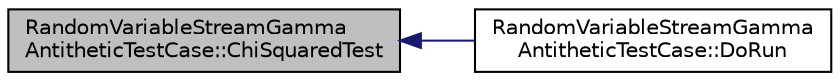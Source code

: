 digraph "RandomVariableStreamGammaAntitheticTestCase::ChiSquaredTest"
{
  edge [fontname="Helvetica",fontsize="10",labelfontname="Helvetica",labelfontsize="10"];
  node [fontname="Helvetica",fontsize="10",shape=record];
  rankdir="LR";
  Node1 [label="RandomVariableStreamGamma\lAntitheticTestCase::ChiSquaredTest",height=0.2,width=0.4,color="black", fillcolor="grey75", style="filled", fontcolor="black"];
  Node1 -> Node2 [dir="back",color="midnightblue",fontsize="10",style="solid"];
  Node2 [label="RandomVariableStreamGamma\lAntitheticTestCase::DoRun",height=0.2,width=0.4,color="black", fillcolor="white", style="filled",URL="$d7/d01/classRandomVariableStreamGammaAntitheticTestCase.html#ad5df183b68d515005c4759f7456c372a",tooltip="Implementation to actually run this TestCase. "];
}

